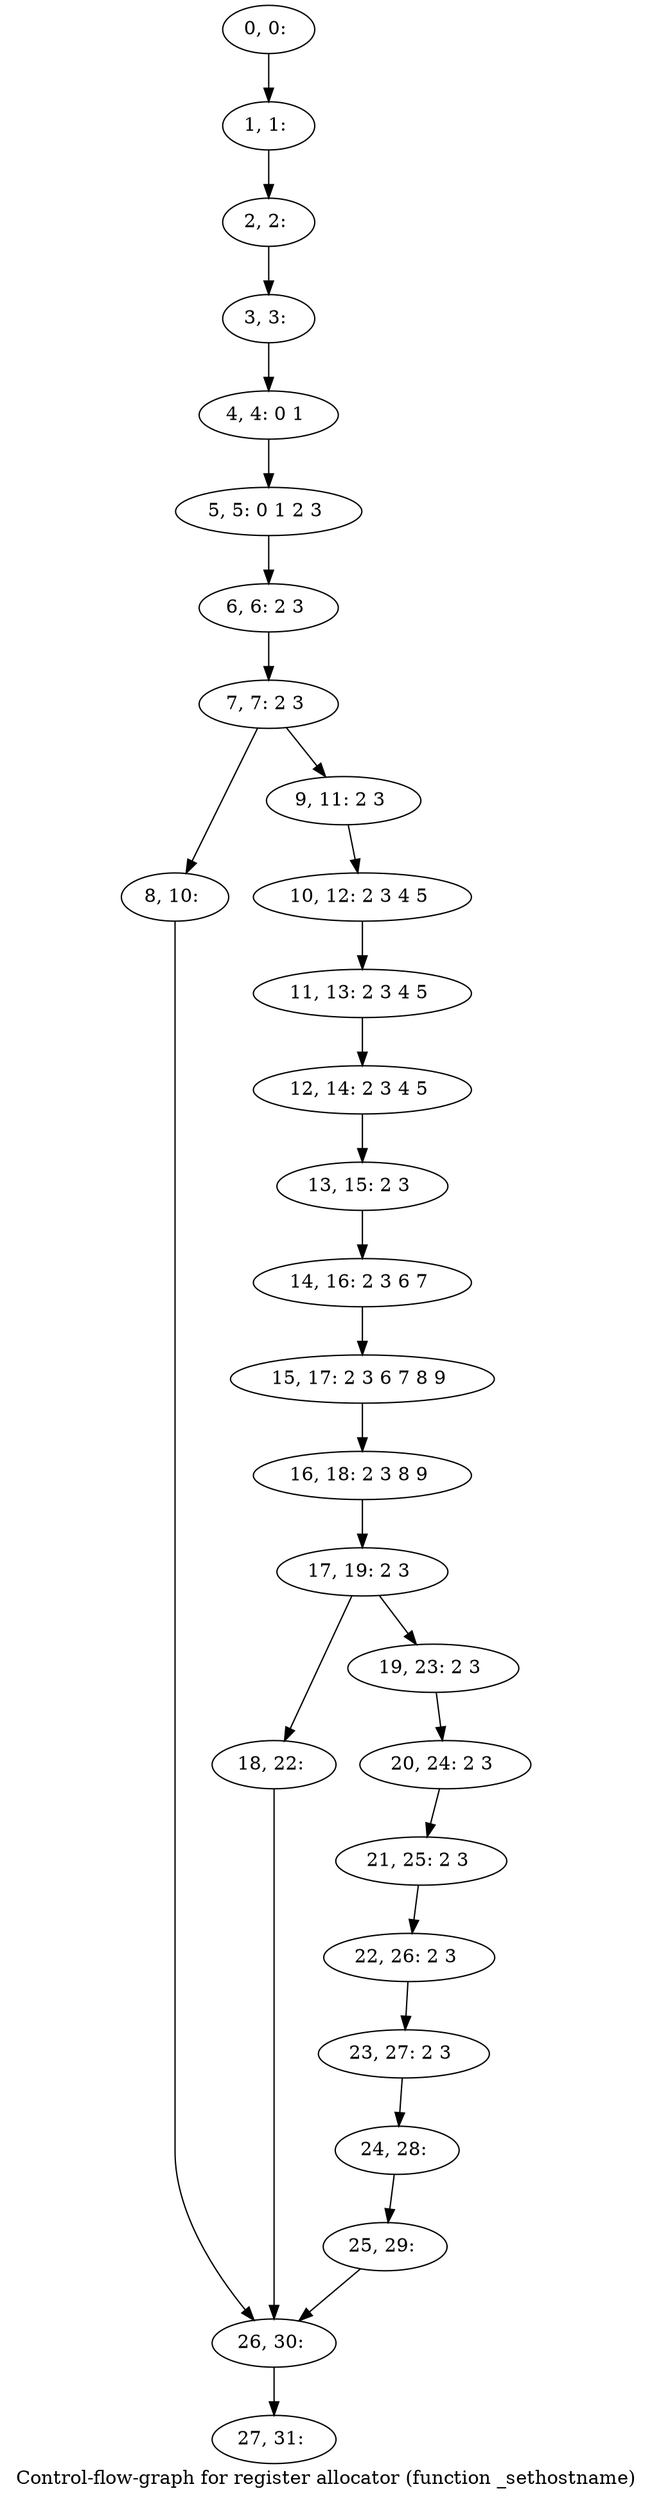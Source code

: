 digraph G {
graph [label="Control-flow-graph for register allocator (function _sethostname)"]
0[label="0, 0: "];
1[label="1, 1: "];
2[label="2, 2: "];
3[label="3, 3: "];
4[label="4, 4: 0 1 "];
5[label="5, 5: 0 1 2 3 "];
6[label="6, 6: 2 3 "];
7[label="7, 7: 2 3 "];
8[label="8, 10: "];
9[label="9, 11: 2 3 "];
10[label="10, 12: 2 3 4 5 "];
11[label="11, 13: 2 3 4 5 "];
12[label="12, 14: 2 3 4 5 "];
13[label="13, 15: 2 3 "];
14[label="14, 16: 2 3 6 7 "];
15[label="15, 17: 2 3 6 7 8 9 "];
16[label="16, 18: 2 3 8 9 "];
17[label="17, 19: 2 3 "];
18[label="18, 22: "];
19[label="19, 23: 2 3 "];
20[label="20, 24: 2 3 "];
21[label="21, 25: 2 3 "];
22[label="22, 26: 2 3 "];
23[label="23, 27: 2 3 "];
24[label="24, 28: "];
25[label="25, 29: "];
26[label="26, 30: "];
27[label="27, 31: "];
0->1 ;
1->2 ;
2->3 ;
3->4 ;
4->5 ;
5->6 ;
6->7 ;
7->8 ;
7->9 ;
8->26 ;
9->10 ;
10->11 ;
11->12 ;
12->13 ;
13->14 ;
14->15 ;
15->16 ;
16->17 ;
17->18 ;
17->19 ;
18->26 ;
19->20 ;
20->21 ;
21->22 ;
22->23 ;
23->24 ;
24->25 ;
25->26 ;
26->27 ;
}
